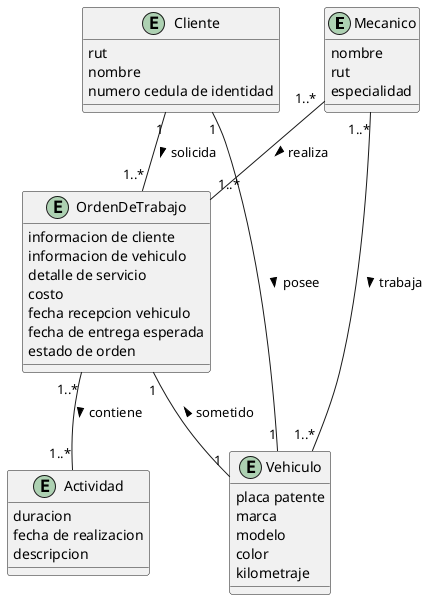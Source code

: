 @startuml
Entity Mecanico{
nombre
rut
especialidad
}

Entity Vehiculo{
placa patente
marca
modelo
color
kilometraje
}

Entity Cliente{
rut
nombre
numero cedula de identidad
}

Entity Actividad{
duracion
fecha de realizacion
descripcion
}

Entity OrdenDeTrabajo{
informacion de cliente
informacion de vehiculo
detalle de servicio
costo
fecha recepcion vehiculo
fecha de entrega esperada
estado de orden
}

Cliente"1"--"1"Vehiculo:posee >
Cliente"1"--"1..*"OrdenDeTrabajo:solicida >
OrdenDeTrabajo"1..*"--"1..*"Actividad:contiene >
Mecanico"1..*"--"1..*"OrdenDeTrabajo:realiza >
Mecanico"1..*"--"1..*"Vehiculo:trabaja >
OrdenDeTrabajo"1"--"1"Vehiculo:sometido <
@enduml